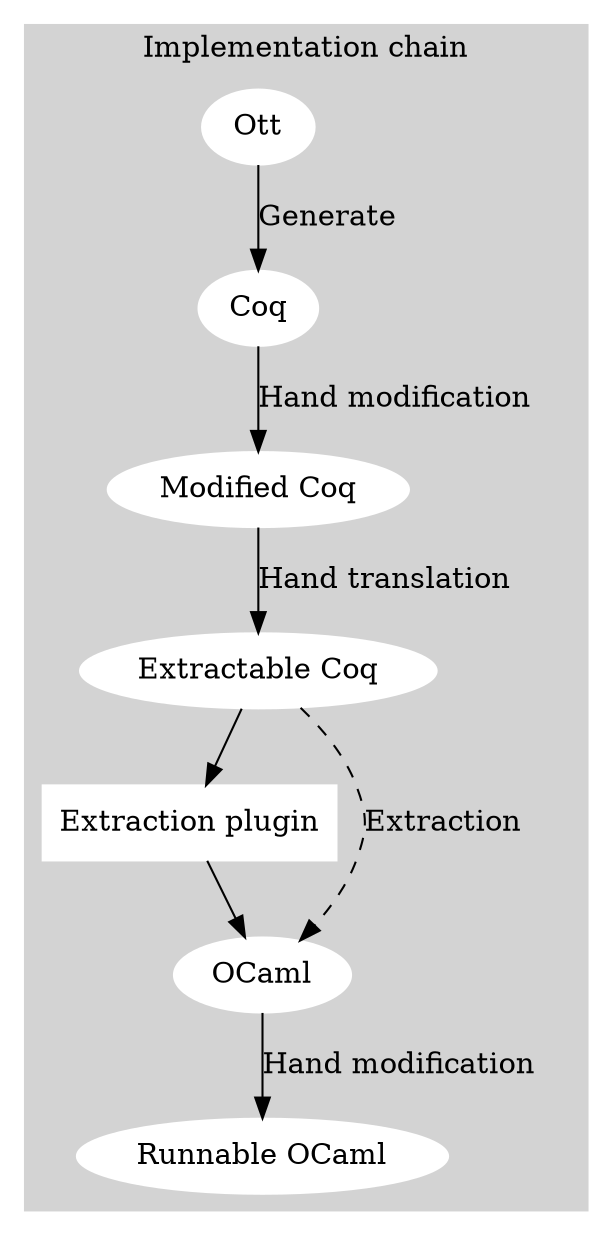 digraph G {
//compound=true;
subgraph cluster0 {
rankdir=LR;
node [style=filled,color=white];
style=filled;
color=lightgrey;
"Extraction plugin" [shape=box];
"Ott" -> "Coq" [label="Generate"];
"Coq" -> "Modified Coq" [label="Hand modification"];
"Modified Coq" -> "Extractable Coq" [label="Hand translation"];
"Extractable Coq" -> "Extraction plugin";
"Extraction plugin" -> "OCaml";
"OCaml" -> "Runnable OCaml" [label="Hand modification"];
"Extractable Coq" -> "OCaml" [style=dashed, label="Extraction"];
// "Modified Coq" -> "Extractable Coq" [style=dashed];
label = "Implementation chain";
}
/*
subgraph cluster1 {
node [style=filled];
 "Weak bisimilarity" -> "Monadic proofs" [style=dashed];
 "Monadic proofs" -> "Fork properties" [style=dashed];
"Equivalence proof";
label = "Proof chain";
color=blue
}
"Modified Coq" -> "Weak bisimilarity" [style=dashed];
"Fork properties" -> "Modified Coq"[style=dotted];
"Monadic proofs" -> "Modified Coq"[style=dotted];
"Equivalence proof" -> "Modified Coq"[style=dotted];
"Equivalence proof" -> "Extractable Coq"[style=dotted];
 "Extractable Coq" -> "Equivalence proof" [style=dashed];
subgraph clusterExternal {
node [style=filled,color=white];
"Extraction plugin" [shape=box];
"Extraction plugin" -> "Extractable Coq" [style=dashed];
"LibTactics" [shape=box];
"LibTactics" -> "Fork properties" [style=dashed];
"WeakUpTo Library" -> "Weak bisimilarity" [style=dashed];
label = "External libraries";
};

subgraph clusterProofLegend {
node [style=filled,color=white];
proofL [label="Proof", shape=box];
objL  [label="Object", shape=box];
proofL -> objL [style=dotted];
label = "Proof about an object";
};

subgraph clusterIncludeLegend {
node [style=filled,color=white];
aInclude [label="A", shape=box];
bInclude [label="B", shape=box];
aInclude -> bInclude [style=dashed];
label = "B includes A";
};
subgraph clusterOriginLegend {
rank=sink;
node [style=filled,color=white];
aOrigin [label="A", shape=box];
bOrigin [label="B", shape=box];
aOrigin -> bOrigin;
label = "B generated from A";
};
*/
}
